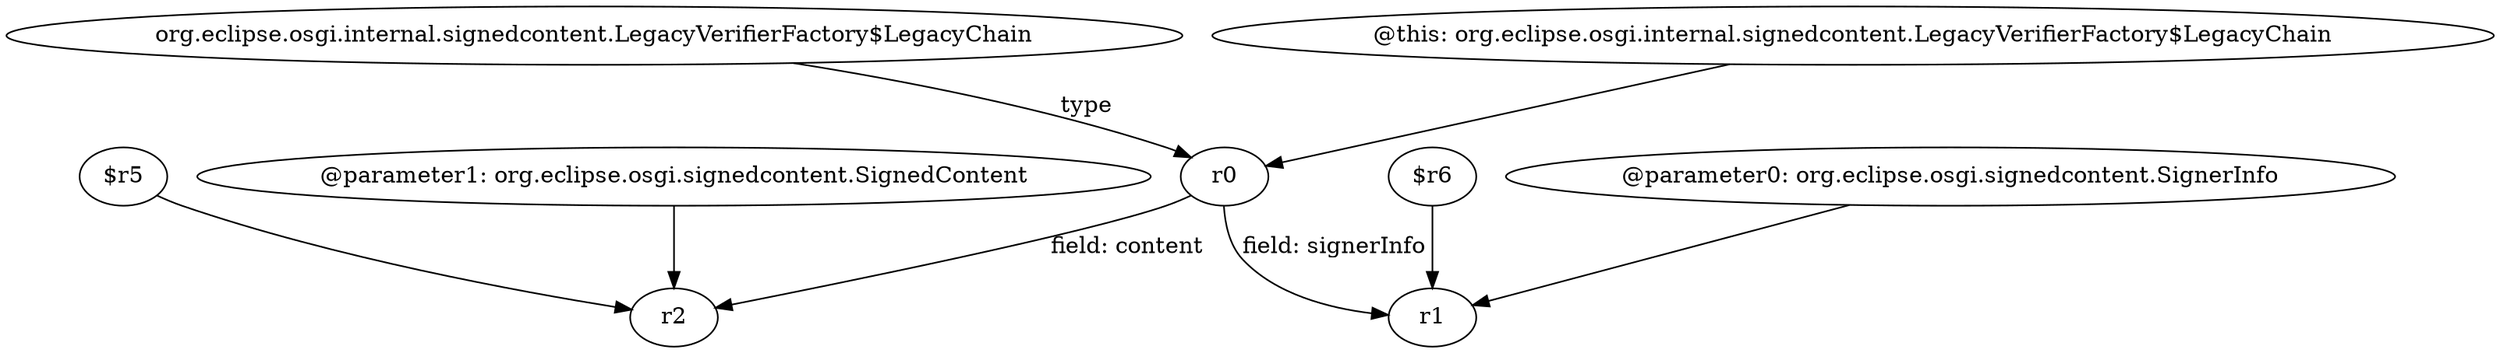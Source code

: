 digraph g {
0[label="$r6"]
1[label="r1"]
0->1[label=""]
2[label="r0"]
3[label="r2"]
2->3[label="field: content"]
4[label="$r5"]
4->3[label=""]
5[label="@parameter0: org.eclipse.osgi.signedcontent.SignerInfo"]
5->1[label=""]
6[label="org.eclipse.osgi.internal.signedcontent.LegacyVerifierFactory$LegacyChain"]
6->2[label="type"]
7[label="@this: org.eclipse.osgi.internal.signedcontent.LegacyVerifierFactory$LegacyChain"]
7->2[label=""]
8[label="@parameter1: org.eclipse.osgi.signedcontent.SignedContent"]
8->3[label=""]
2->1[label="field: signerInfo"]
}